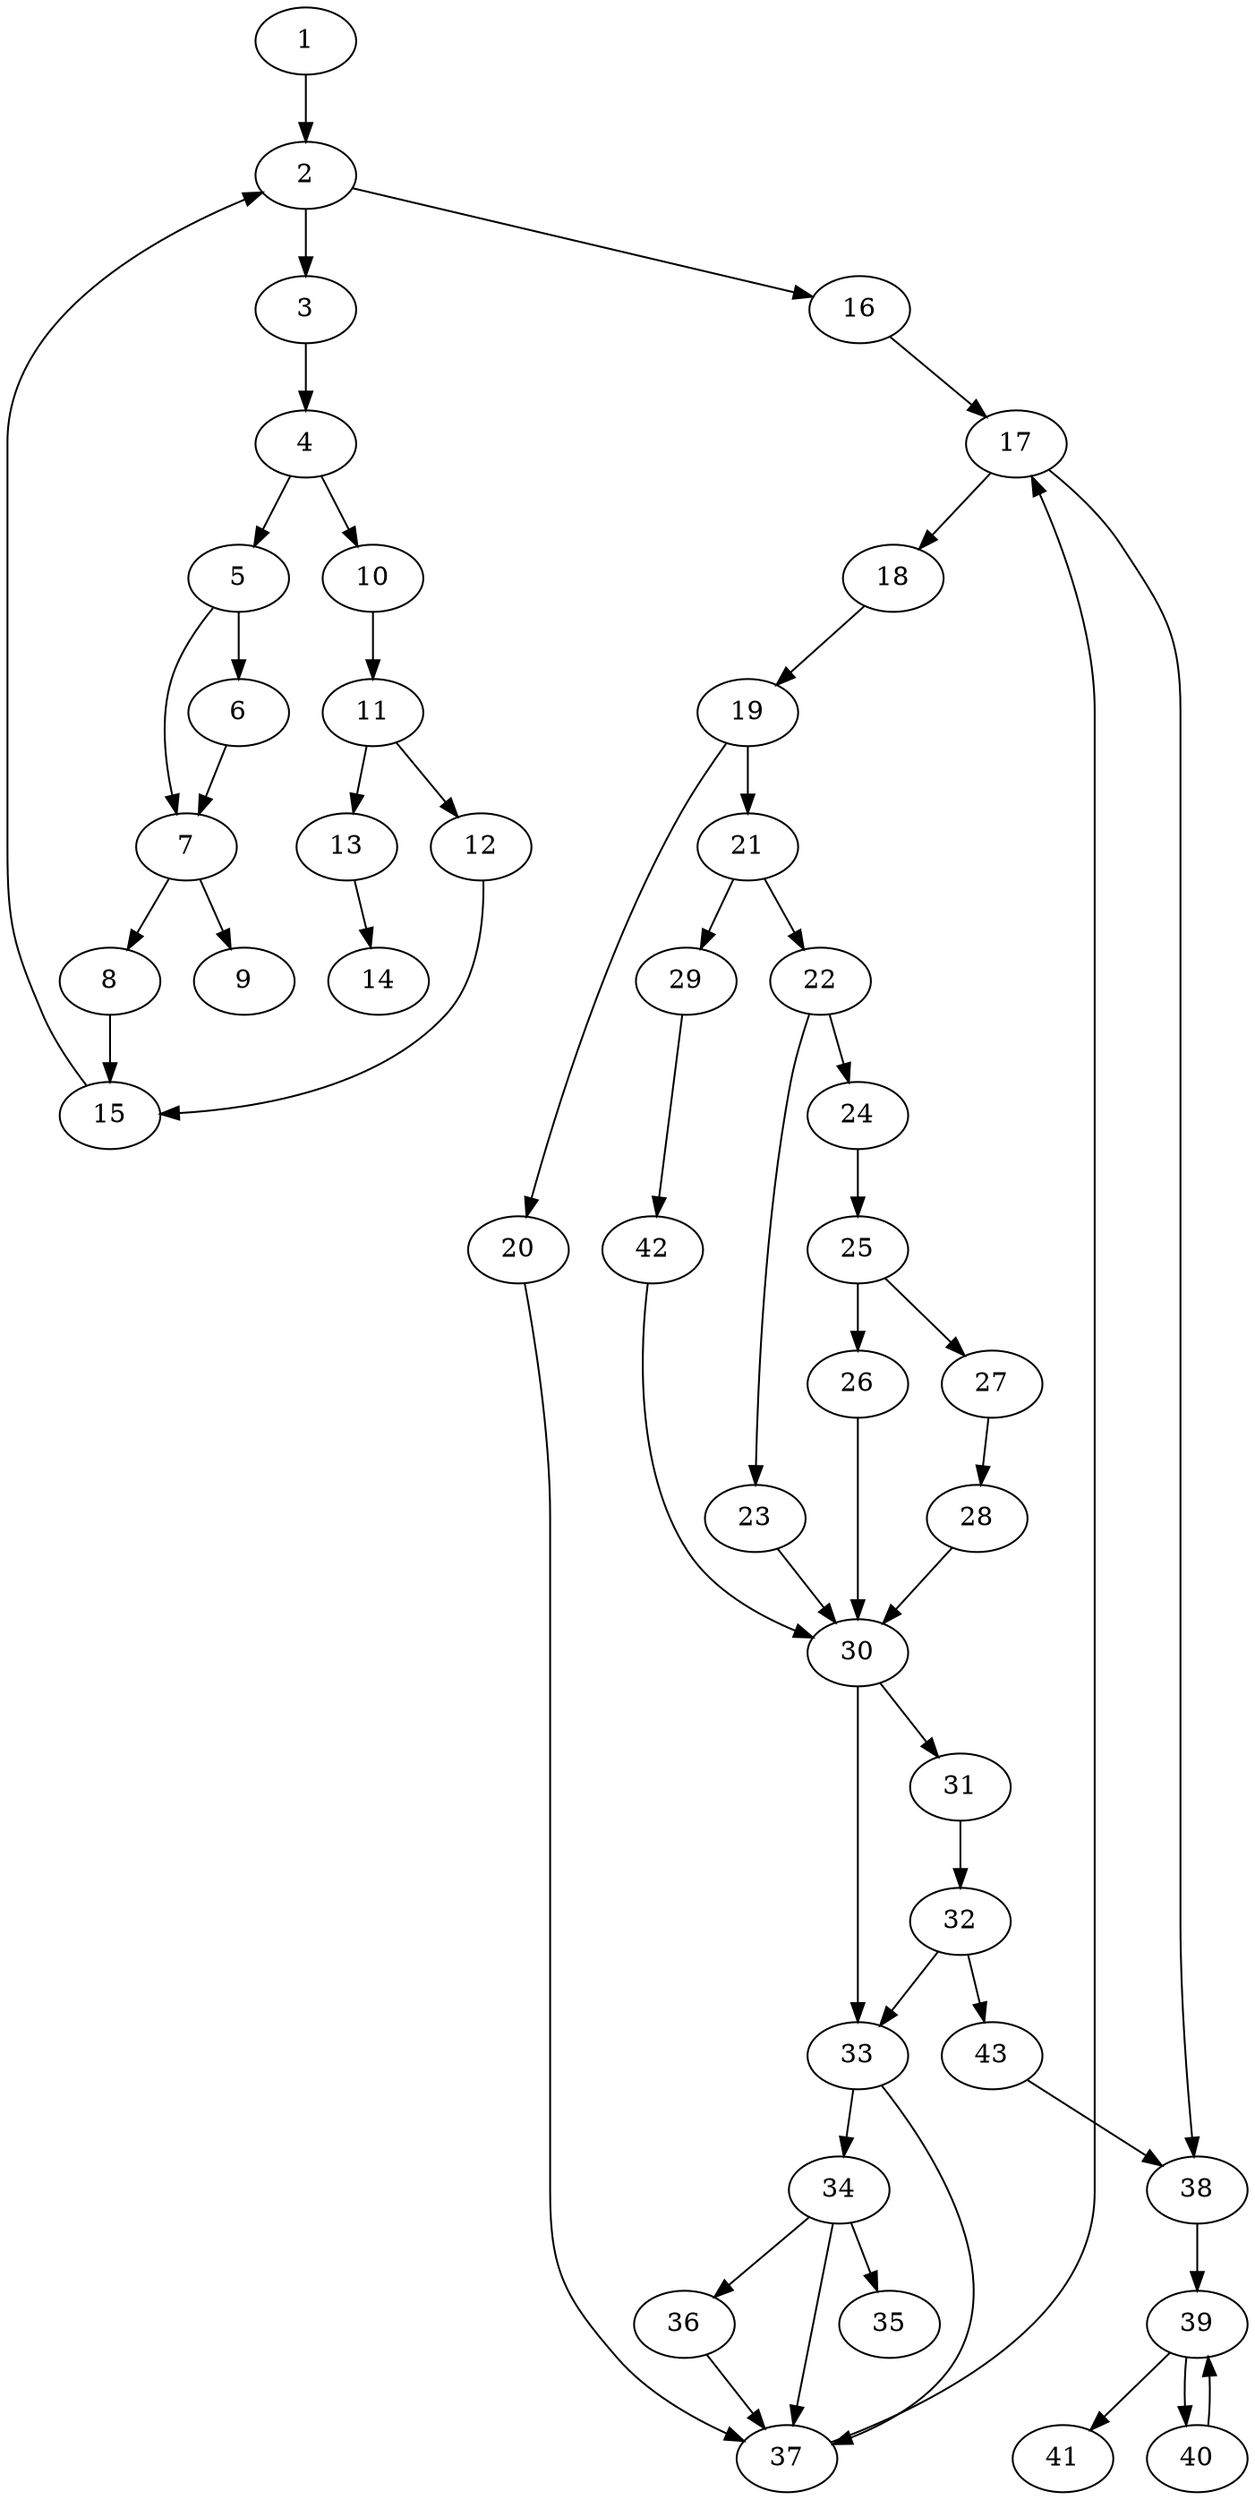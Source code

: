 digraph G {
    1 -> 2;
    2 -> 3;
    2 -> 16;
    3 -> 4;
    4-> 5;
    4 -> 10;
    5 -> 6;
    6 -> 7;
    5 -> 7;
    7 -> 8;
    7 -> 9;
    8 -> 15;
    10 -> 11;
    11 -> 12;
    11 -> 13;
    12 -> 15;
    13 -> 14;
    15 -> 2;
    16 -> 17;
    17 -> 18;
    17 -> 38;
    18 -> 19;
    19 -> 20;
    19 -> 21;
    20 -> 37;
    21 -> 22;
    21 -> 29;
    22 -> 23;
    22 -> 24;
    23 -> 30;
    24 -> 25;
    25 -> 26;
    25 -> 27;
    26 -> 30;
    27 -> 28;
    28 -> 30;
    29 -> 42;
    42 -> 30;
    30 -> 31;
    30 -> 33;
    31 -> 32;
    32 -> 43;
    43 -> 38;
    32 -> 33;
    33 -> 34;
    33 -> 37;
    34 -> 35;
    34 -> 37;
    34 -> 36;
    36 -> 37;
    37 -> 17;
    38 -> 39;
    39 -> 40;
    39 -> 41;
    40 -> 39;
    
}